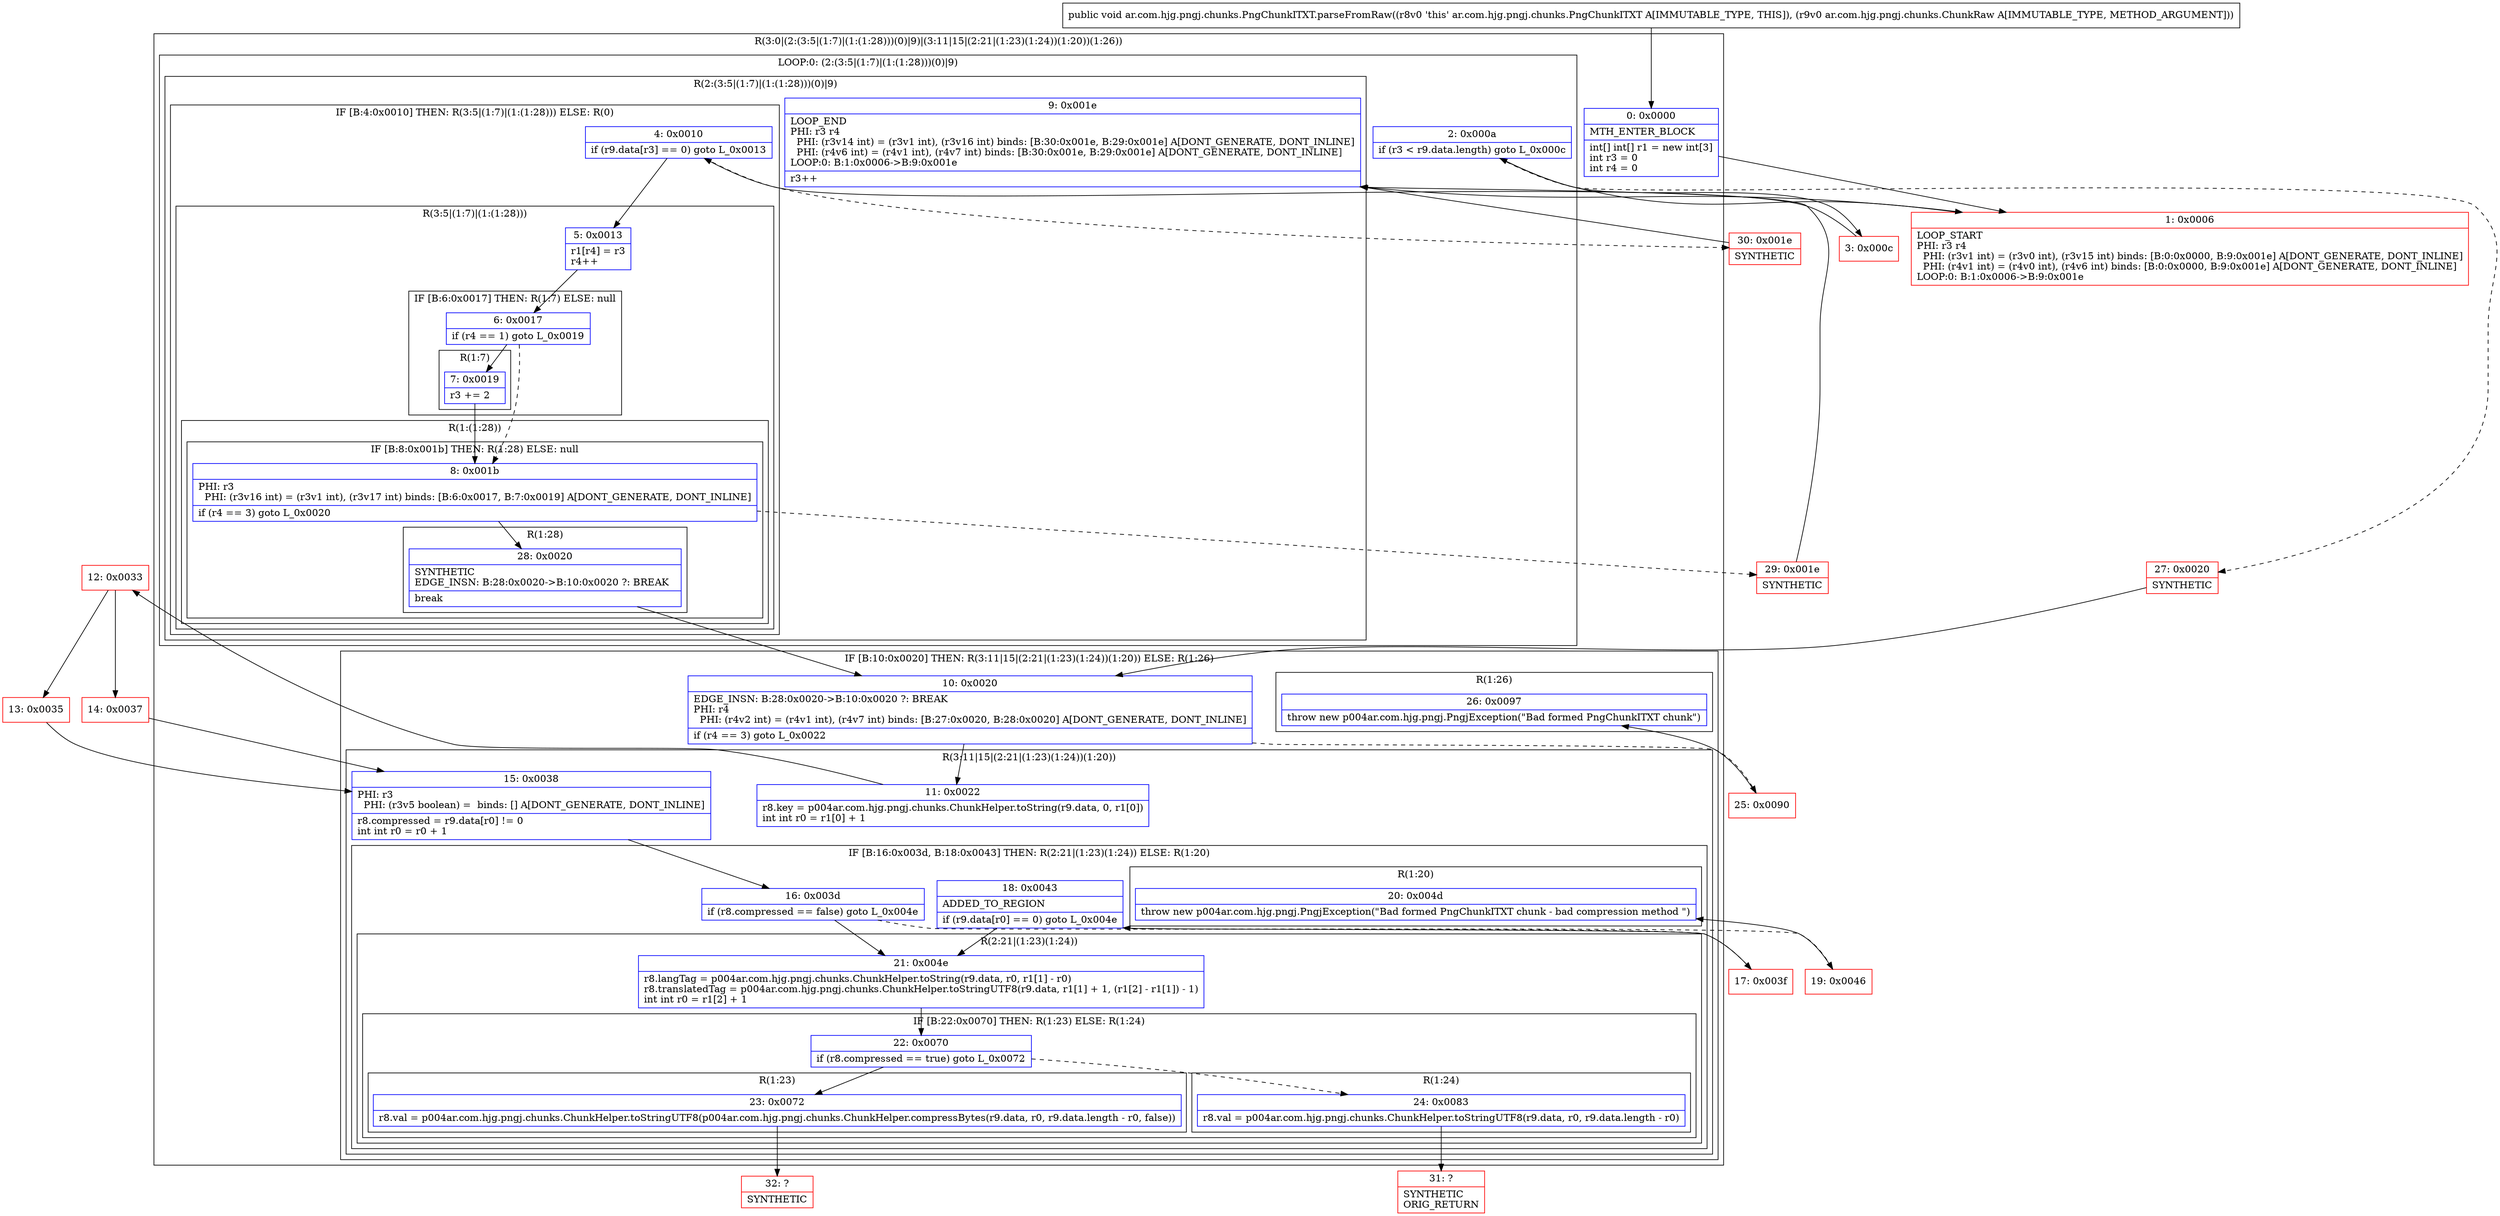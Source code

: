 digraph "CFG forar.com.hjg.pngj.chunks.PngChunkITXT.parseFromRaw(Lar\/com\/hjg\/pngj\/chunks\/ChunkRaw;)V" {
subgraph cluster_Region_148655522 {
label = "R(3:0|(2:(3:5|(1:7)|(1:(1:28)))(0)|9)|(3:11|15|(2:21|(1:23)(1:24))(1:20))(1:26))";
node [shape=record,color=blue];
Node_0 [shape=record,label="{0\:\ 0x0000|MTH_ENTER_BLOCK\l|int[] int[] r1 = new int[3]\lint r3 = 0\lint r4 = 0\l}"];
subgraph cluster_LoopRegion_1111371282 {
label = "LOOP:0: (2:(3:5|(1:7)|(1:(1:28)))(0)|9)";
node [shape=record,color=blue];
Node_2 [shape=record,label="{2\:\ 0x000a|if (r3 \< r9.data.length) goto L_0x000c\l}"];
subgraph cluster_Region_1149210501 {
label = "R(2:(3:5|(1:7)|(1:(1:28)))(0)|9)";
node [shape=record,color=blue];
subgraph cluster_IfRegion_1336025597 {
label = "IF [B:4:0x0010] THEN: R(3:5|(1:7)|(1:(1:28))) ELSE: R(0)";
node [shape=record,color=blue];
Node_4 [shape=record,label="{4\:\ 0x0010|if (r9.data[r3] == 0) goto L_0x0013\l}"];
subgraph cluster_Region_917305260 {
label = "R(3:5|(1:7)|(1:(1:28)))";
node [shape=record,color=blue];
Node_5 [shape=record,label="{5\:\ 0x0013|r1[r4] = r3\lr4++\l}"];
subgraph cluster_IfRegion_440544624 {
label = "IF [B:6:0x0017] THEN: R(1:7) ELSE: null";
node [shape=record,color=blue];
Node_6 [shape=record,label="{6\:\ 0x0017|if (r4 == 1) goto L_0x0019\l}"];
subgraph cluster_Region_364843313 {
label = "R(1:7)";
node [shape=record,color=blue];
Node_7 [shape=record,label="{7\:\ 0x0019|r3 += 2\l}"];
}
}
subgraph cluster_Region_204591906 {
label = "R(1:(1:28))";
node [shape=record,color=blue];
subgraph cluster_IfRegion_692047508 {
label = "IF [B:8:0x001b] THEN: R(1:28) ELSE: null";
node [shape=record,color=blue];
Node_8 [shape=record,label="{8\:\ 0x001b|PHI: r3 \l  PHI: (r3v16 int) = (r3v1 int), (r3v17 int) binds: [B:6:0x0017, B:7:0x0019] A[DONT_GENERATE, DONT_INLINE]\l|if (r4 == 3) goto L_0x0020\l}"];
subgraph cluster_Region_2093753770 {
label = "R(1:28)";
node [shape=record,color=blue];
Node_28 [shape=record,label="{28\:\ 0x0020|SYNTHETIC\lEDGE_INSN: B:28:0x0020\-\>B:10:0x0020 ?: BREAK  \l|break\l}"];
}
}
}
}
subgraph cluster_Region_1877731845 {
label = "R(0)";
node [shape=record,color=blue];
}
}
Node_9 [shape=record,label="{9\:\ 0x001e|LOOP_END\lPHI: r3 r4 \l  PHI: (r3v14 int) = (r3v1 int), (r3v16 int) binds: [B:30:0x001e, B:29:0x001e] A[DONT_GENERATE, DONT_INLINE]\l  PHI: (r4v6 int) = (r4v1 int), (r4v7 int) binds: [B:30:0x001e, B:29:0x001e] A[DONT_GENERATE, DONT_INLINE]\lLOOP:0: B:1:0x0006\-\>B:9:0x001e\l|r3++\l}"];
}
}
subgraph cluster_IfRegion_2006551595 {
label = "IF [B:10:0x0020] THEN: R(3:11|15|(2:21|(1:23)(1:24))(1:20)) ELSE: R(1:26)";
node [shape=record,color=blue];
Node_10 [shape=record,label="{10\:\ 0x0020|EDGE_INSN: B:28:0x0020\-\>B:10:0x0020 ?: BREAK  \lPHI: r4 \l  PHI: (r4v2 int) = (r4v1 int), (r4v7 int) binds: [B:27:0x0020, B:28:0x0020] A[DONT_GENERATE, DONT_INLINE]\l|if (r4 == 3) goto L_0x0022\l}"];
subgraph cluster_Region_466195455 {
label = "R(3:11|15|(2:21|(1:23)(1:24))(1:20))";
node [shape=record,color=blue];
Node_11 [shape=record,label="{11\:\ 0x0022|r8.key = p004ar.com.hjg.pngj.chunks.ChunkHelper.toString(r9.data, 0, r1[0])\lint int r0 = r1[0] + 1\l}"];
Node_15 [shape=record,label="{15\:\ 0x0038|PHI: r3 \l  PHI: (r3v5 boolean) =  binds: [] A[DONT_GENERATE, DONT_INLINE]\l|r8.compressed = r9.data[r0] != 0\lint int r0 = r0 + 1\l}"];
subgraph cluster_IfRegion_2009907079 {
label = "IF [B:16:0x003d, B:18:0x0043] THEN: R(2:21|(1:23)(1:24)) ELSE: R(1:20)";
node [shape=record,color=blue];
Node_16 [shape=record,label="{16\:\ 0x003d|if (r8.compressed == false) goto L_0x004e\l}"];
Node_18 [shape=record,label="{18\:\ 0x0043|ADDED_TO_REGION\l|if (r9.data[r0] == 0) goto L_0x004e\l}"];
subgraph cluster_Region_782530222 {
label = "R(2:21|(1:23)(1:24))";
node [shape=record,color=blue];
Node_21 [shape=record,label="{21\:\ 0x004e|r8.langTag = p004ar.com.hjg.pngj.chunks.ChunkHelper.toString(r9.data, r0, r1[1] \- r0)\lr8.translatedTag = p004ar.com.hjg.pngj.chunks.ChunkHelper.toStringUTF8(r9.data, r1[1] + 1, (r1[2] \- r1[1]) \- 1)\lint int r0 = r1[2] + 1\l}"];
subgraph cluster_IfRegion_821364304 {
label = "IF [B:22:0x0070] THEN: R(1:23) ELSE: R(1:24)";
node [shape=record,color=blue];
Node_22 [shape=record,label="{22\:\ 0x0070|if (r8.compressed == true) goto L_0x0072\l}"];
subgraph cluster_Region_1284476289 {
label = "R(1:23)";
node [shape=record,color=blue];
Node_23 [shape=record,label="{23\:\ 0x0072|r8.val = p004ar.com.hjg.pngj.chunks.ChunkHelper.toStringUTF8(p004ar.com.hjg.pngj.chunks.ChunkHelper.compressBytes(r9.data, r0, r9.data.length \- r0, false))\l}"];
}
subgraph cluster_Region_1194131661 {
label = "R(1:24)";
node [shape=record,color=blue];
Node_24 [shape=record,label="{24\:\ 0x0083|r8.val = p004ar.com.hjg.pngj.chunks.ChunkHelper.toStringUTF8(r9.data, r0, r9.data.length \- r0)\l}"];
}
}
}
subgraph cluster_Region_845118383 {
label = "R(1:20)";
node [shape=record,color=blue];
Node_20 [shape=record,label="{20\:\ 0x004d|throw new p004ar.com.hjg.pngj.PngjException(\"Bad formed PngChunkITXT chunk \- bad compression method \")\l}"];
}
}
}
subgraph cluster_Region_790886715 {
label = "R(1:26)";
node [shape=record,color=blue];
Node_26 [shape=record,label="{26\:\ 0x0097|throw new p004ar.com.hjg.pngj.PngjException(\"Bad formed PngChunkITXT chunk\")\l}"];
}
}
}
Node_1 [shape=record,color=red,label="{1\:\ 0x0006|LOOP_START\lPHI: r3 r4 \l  PHI: (r3v1 int) = (r3v0 int), (r3v15 int) binds: [B:0:0x0000, B:9:0x001e] A[DONT_GENERATE, DONT_INLINE]\l  PHI: (r4v1 int) = (r4v0 int), (r4v6 int) binds: [B:0:0x0000, B:9:0x001e] A[DONT_GENERATE, DONT_INLINE]\lLOOP:0: B:1:0x0006\-\>B:9:0x001e\l}"];
Node_3 [shape=record,color=red,label="{3\:\ 0x000c}"];
Node_12 [shape=record,color=red,label="{12\:\ 0x0033}"];
Node_13 [shape=record,color=red,label="{13\:\ 0x0035}"];
Node_14 [shape=record,color=red,label="{14\:\ 0x0037}"];
Node_17 [shape=record,color=red,label="{17\:\ 0x003f}"];
Node_19 [shape=record,color=red,label="{19\:\ 0x0046}"];
Node_25 [shape=record,color=red,label="{25\:\ 0x0090}"];
Node_27 [shape=record,color=red,label="{27\:\ 0x0020|SYNTHETIC\l}"];
Node_29 [shape=record,color=red,label="{29\:\ 0x001e|SYNTHETIC\l}"];
Node_30 [shape=record,color=red,label="{30\:\ 0x001e|SYNTHETIC\l}"];
Node_31 [shape=record,color=red,label="{31\:\ ?|SYNTHETIC\lORIG_RETURN\l}"];
Node_32 [shape=record,color=red,label="{32\:\ ?|SYNTHETIC\l}"];
MethodNode[shape=record,label="{public void ar.com.hjg.pngj.chunks.PngChunkITXT.parseFromRaw((r8v0 'this' ar.com.hjg.pngj.chunks.PngChunkITXT A[IMMUTABLE_TYPE, THIS]), (r9v0 ar.com.hjg.pngj.chunks.ChunkRaw A[IMMUTABLE_TYPE, METHOD_ARGUMENT])) }"];
MethodNode -> Node_0;
Node_0 -> Node_1;
Node_2 -> Node_3;
Node_2 -> Node_27[style=dashed];
Node_4 -> Node_5;
Node_4 -> Node_30[style=dashed];
Node_5 -> Node_6;
Node_6 -> Node_7;
Node_6 -> Node_8[style=dashed];
Node_7 -> Node_8;
Node_8 -> Node_28;
Node_8 -> Node_29[style=dashed];
Node_28 -> Node_10;
Node_9 -> Node_1;
Node_10 -> Node_11;
Node_10 -> Node_25[style=dashed];
Node_11 -> Node_12;
Node_15 -> Node_16;
Node_16 -> Node_17[style=dashed];
Node_16 -> Node_21;
Node_18 -> Node_19[style=dashed];
Node_18 -> Node_21;
Node_21 -> Node_22;
Node_22 -> Node_23;
Node_22 -> Node_24[style=dashed];
Node_23 -> Node_32;
Node_24 -> Node_31;
Node_1 -> Node_2;
Node_3 -> Node_4;
Node_12 -> Node_13;
Node_12 -> Node_14;
Node_13 -> Node_15;
Node_14 -> Node_15;
Node_17 -> Node_18;
Node_19 -> Node_20;
Node_25 -> Node_26;
Node_27 -> Node_10;
Node_29 -> Node_9;
Node_30 -> Node_9;
}

